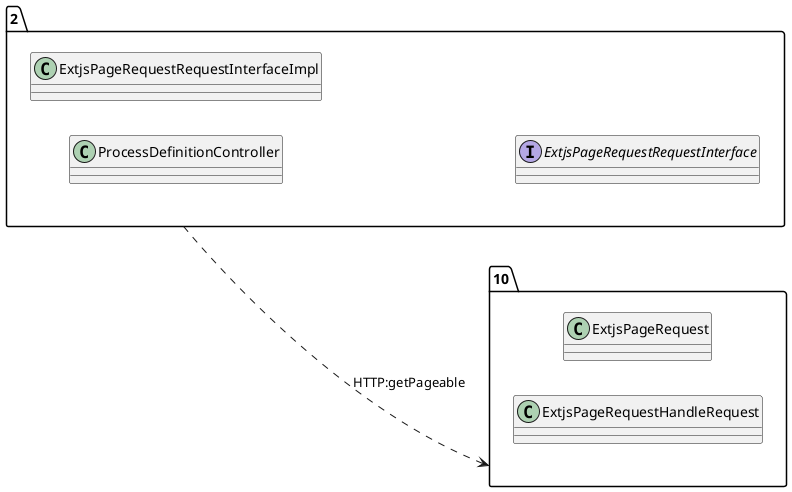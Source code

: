 @startuml 
allow_mixing
left to right direction
package "2"{
class ProcessDefinitionController
class ExtjsPageRequestRequestInterfaceImpl
interface ExtjsPageRequestRequestInterface

}
package "10"{
class ExtjsPageRequest
class ExtjsPageRequestHandleRequest

}
"2" ..> "10":HTTP:getPageable
@enduml